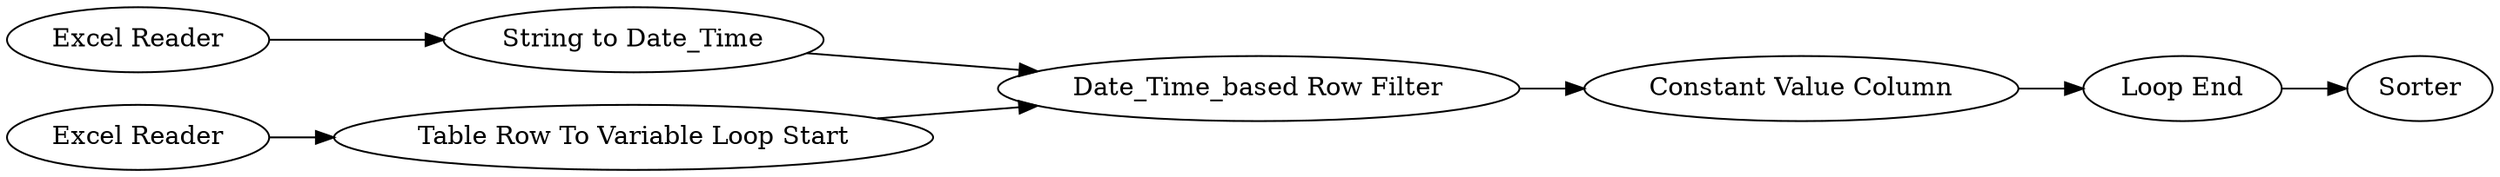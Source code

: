 digraph {
	4 -> 7
	1 -> 4
	3 -> 7
	8 -> 9
	7 -> 6
	2 -> 3
	6 -> 8
	1 [label="Excel Reader"]
	7 [label="Date_Time_based Row Filter"]
	9 [label=Sorter]
	4 [label="Table Row To Variable Loop Start"]
	6 [label="Constant Value Column"]
	8 [label="Loop End"]
	3 [label="String to Date_Time"]
	2 [label="Excel Reader"]
	rankdir=LR
}
